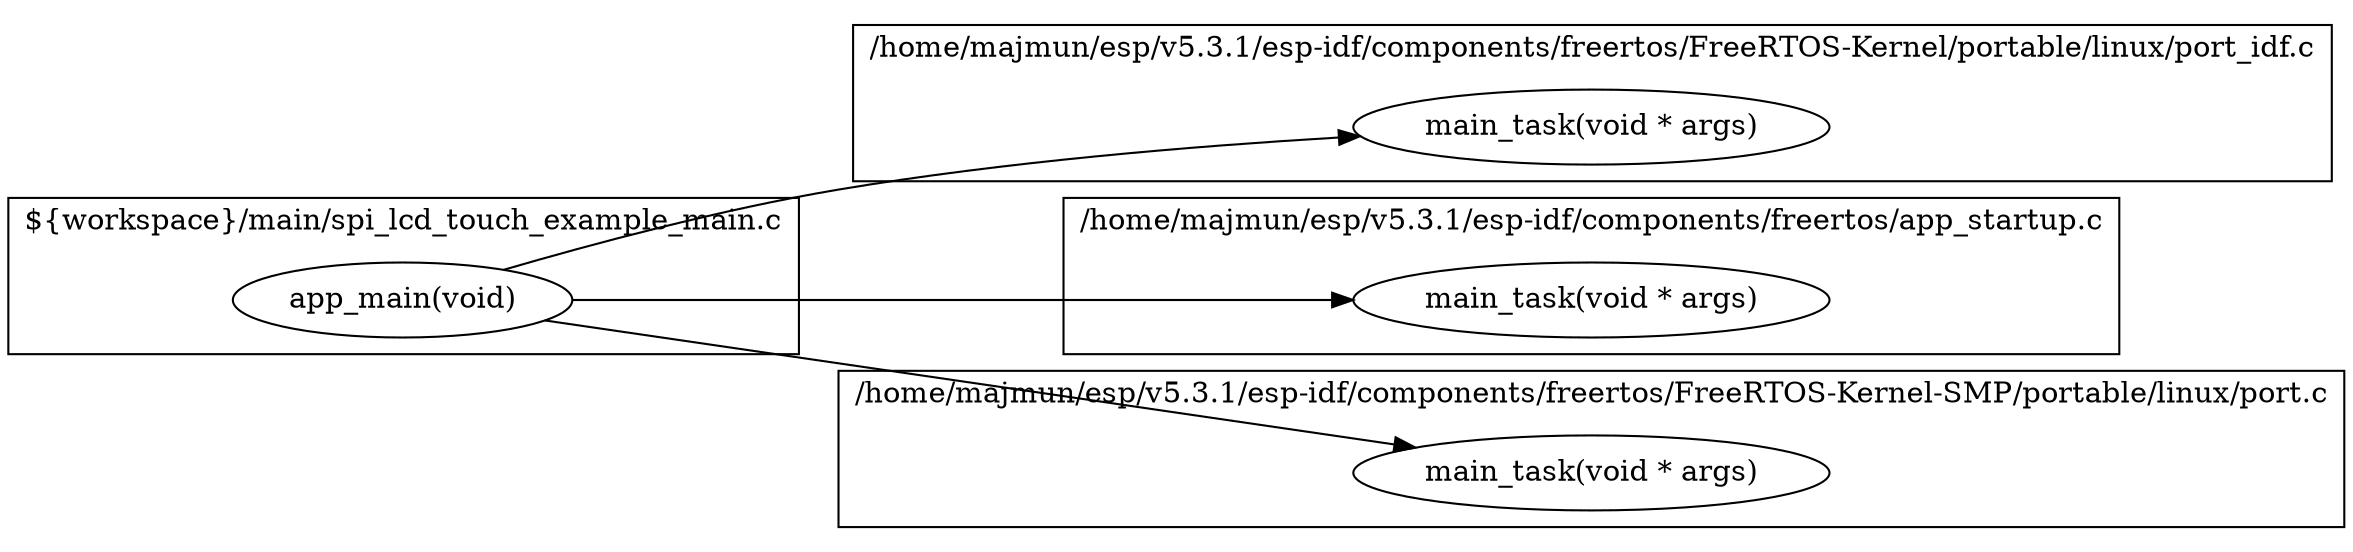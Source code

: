 digraph  {
rankdir="LR"
{"/home/majmun/Dokumenti/FER/projekt/SUAP/suap_end_device/main/spi_lcd_touch_example_main.c#app_main(void)@68:0"[label="app_main(void)", ]} -> {"/home/majmun/esp/v5.3.1/esp-idf/components/freertos/FreeRTOS-Kernel/portable/linux/port_idf.c#main_task(void * args)@44:0"[label="main_task(void * args)", ] "/home/majmun/esp/v5.3.1/esp-idf/components/freertos/app_startup.c#main_task(void * args)@157:0"[label="main_task(void * args)", ] "/home/majmun/esp/v5.3.1/esp-idf/components/freertos/FreeRTOS-Kernel-SMP/portable/linux/port.c#main_task(void * args)@638:0"[label="main_task(void * args)", ]}
"/home/majmun/esp/v5.3.1/esp-idf/components/freertos/FreeRTOS-Kernel/portable/linux/port_idf.c#main_task(void * args)@44:0"[label="main_task(void * args)", ]
"/home/majmun/esp/v5.3.1/esp-idf/components/freertos/app_startup.c#main_task(void * args)@157:0"[label="main_task(void * args)", ]
"/home/majmun/esp/v5.3.1/esp-idf/components/freertos/FreeRTOS-Kernel-SMP/portable/linux/port.c#main_task(void * args)@638:0"[label="main_task(void * args)", ]
subgraph "cluster_/home/majmun/Dokumenti/FER/projekt/SUAP/suap_end_device/main/spi_lcd_touch_example_main.c" {
label="${workspace}/main/spi_lcd_touch_example_main.c"
"/home/majmun/Dokumenti/FER/projekt/SUAP/suap_end_device/main/spi_lcd_touch_example_main.c#app_main(void)@68:0" }
subgraph "cluster_/home/majmun/esp/v5.3.1/esp-idf/components/freertos/FreeRTOS-Kernel/portable/linux/port_idf.c" {
label="/home/majmun/esp/v5.3.1/esp-idf/components/freertos/FreeRTOS-Kernel/portable/linux/port_idf.c"
"/home/majmun/esp/v5.3.1/esp-idf/components/freertos/FreeRTOS-Kernel/portable/linux/port_idf.c#main_task(void * args)@44:0" "/home/majmun/esp/v5.3.1/esp-idf/components/freertos/FreeRTOS-Kernel/portable/linux/port_idf.c#main_task(void * args)@44:0" }
subgraph "cluster_/home/majmun/esp/v5.3.1/esp-idf/components/freertos/app_startup.c" {
label="/home/majmun/esp/v5.3.1/esp-idf/components/freertos/app_startup.c"
"/home/majmun/esp/v5.3.1/esp-idf/components/freertos/app_startup.c#main_task(void * args)@157:0" "/home/majmun/esp/v5.3.1/esp-idf/components/freertos/app_startup.c#main_task(void * args)@157:0" }
subgraph "cluster_/home/majmun/esp/v5.3.1/esp-idf/components/freertos/FreeRTOS-Kernel-SMP/portable/linux/port.c" {
label="/home/majmun/esp/v5.3.1/esp-idf/components/freertos/FreeRTOS-Kernel-SMP/portable/linux/port.c"
"/home/majmun/esp/v5.3.1/esp-idf/components/freertos/FreeRTOS-Kernel-SMP/portable/linux/port.c#main_task(void * args)@638:0" "/home/majmun/esp/v5.3.1/esp-idf/components/freertos/FreeRTOS-Kernel-SMP/portable/linux/port.c#main_task(void * args)@638:0" }
}
